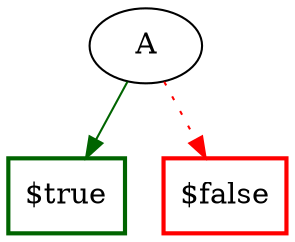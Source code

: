 digraph G {
  const_true [shape=box, label="$true", style = bold, color = darkgreen];
  const_false [shape=box, label="$false", style = bold, color = red];
  id_2 [shape=ellipse, label="A"];
  id_2 -> const_false [style = dotted, color = red];
  id_2 -> const_true [color = darkgreen];
}
